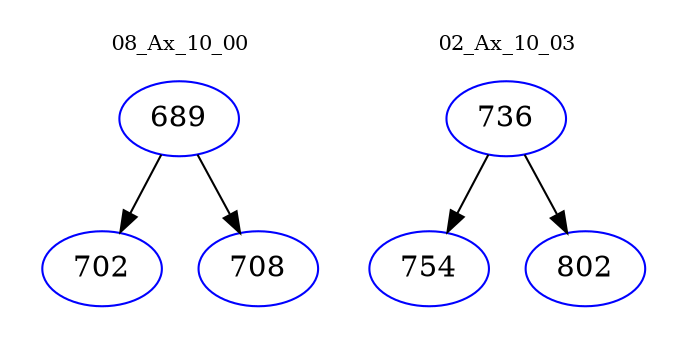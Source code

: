 digraph{
subgraph cluster_0 {
color = white
label = "08_Ax_10_00";
fontsize=10;
T0_689 [label="689", color="blue"]
T0_689 -> T0_702 [color="black"]
T0_702 [label="702", color="blue"]
T0_689 -> T0_708 [color="black"]
T0_708 [label="708", color="blue"]
}
subgraph cluster_1 {
color = white
label = "02_Ax_10_03";
fontsize=10;
T1_736 [label="736", color="blue"]
T1_736 -> T1_754 [color="black"]
T1_754 [label="754", color="blue"]
T1_736 -> T1_802 [color="black"]
T1_802 [label="802", color="blue"]
}
}
